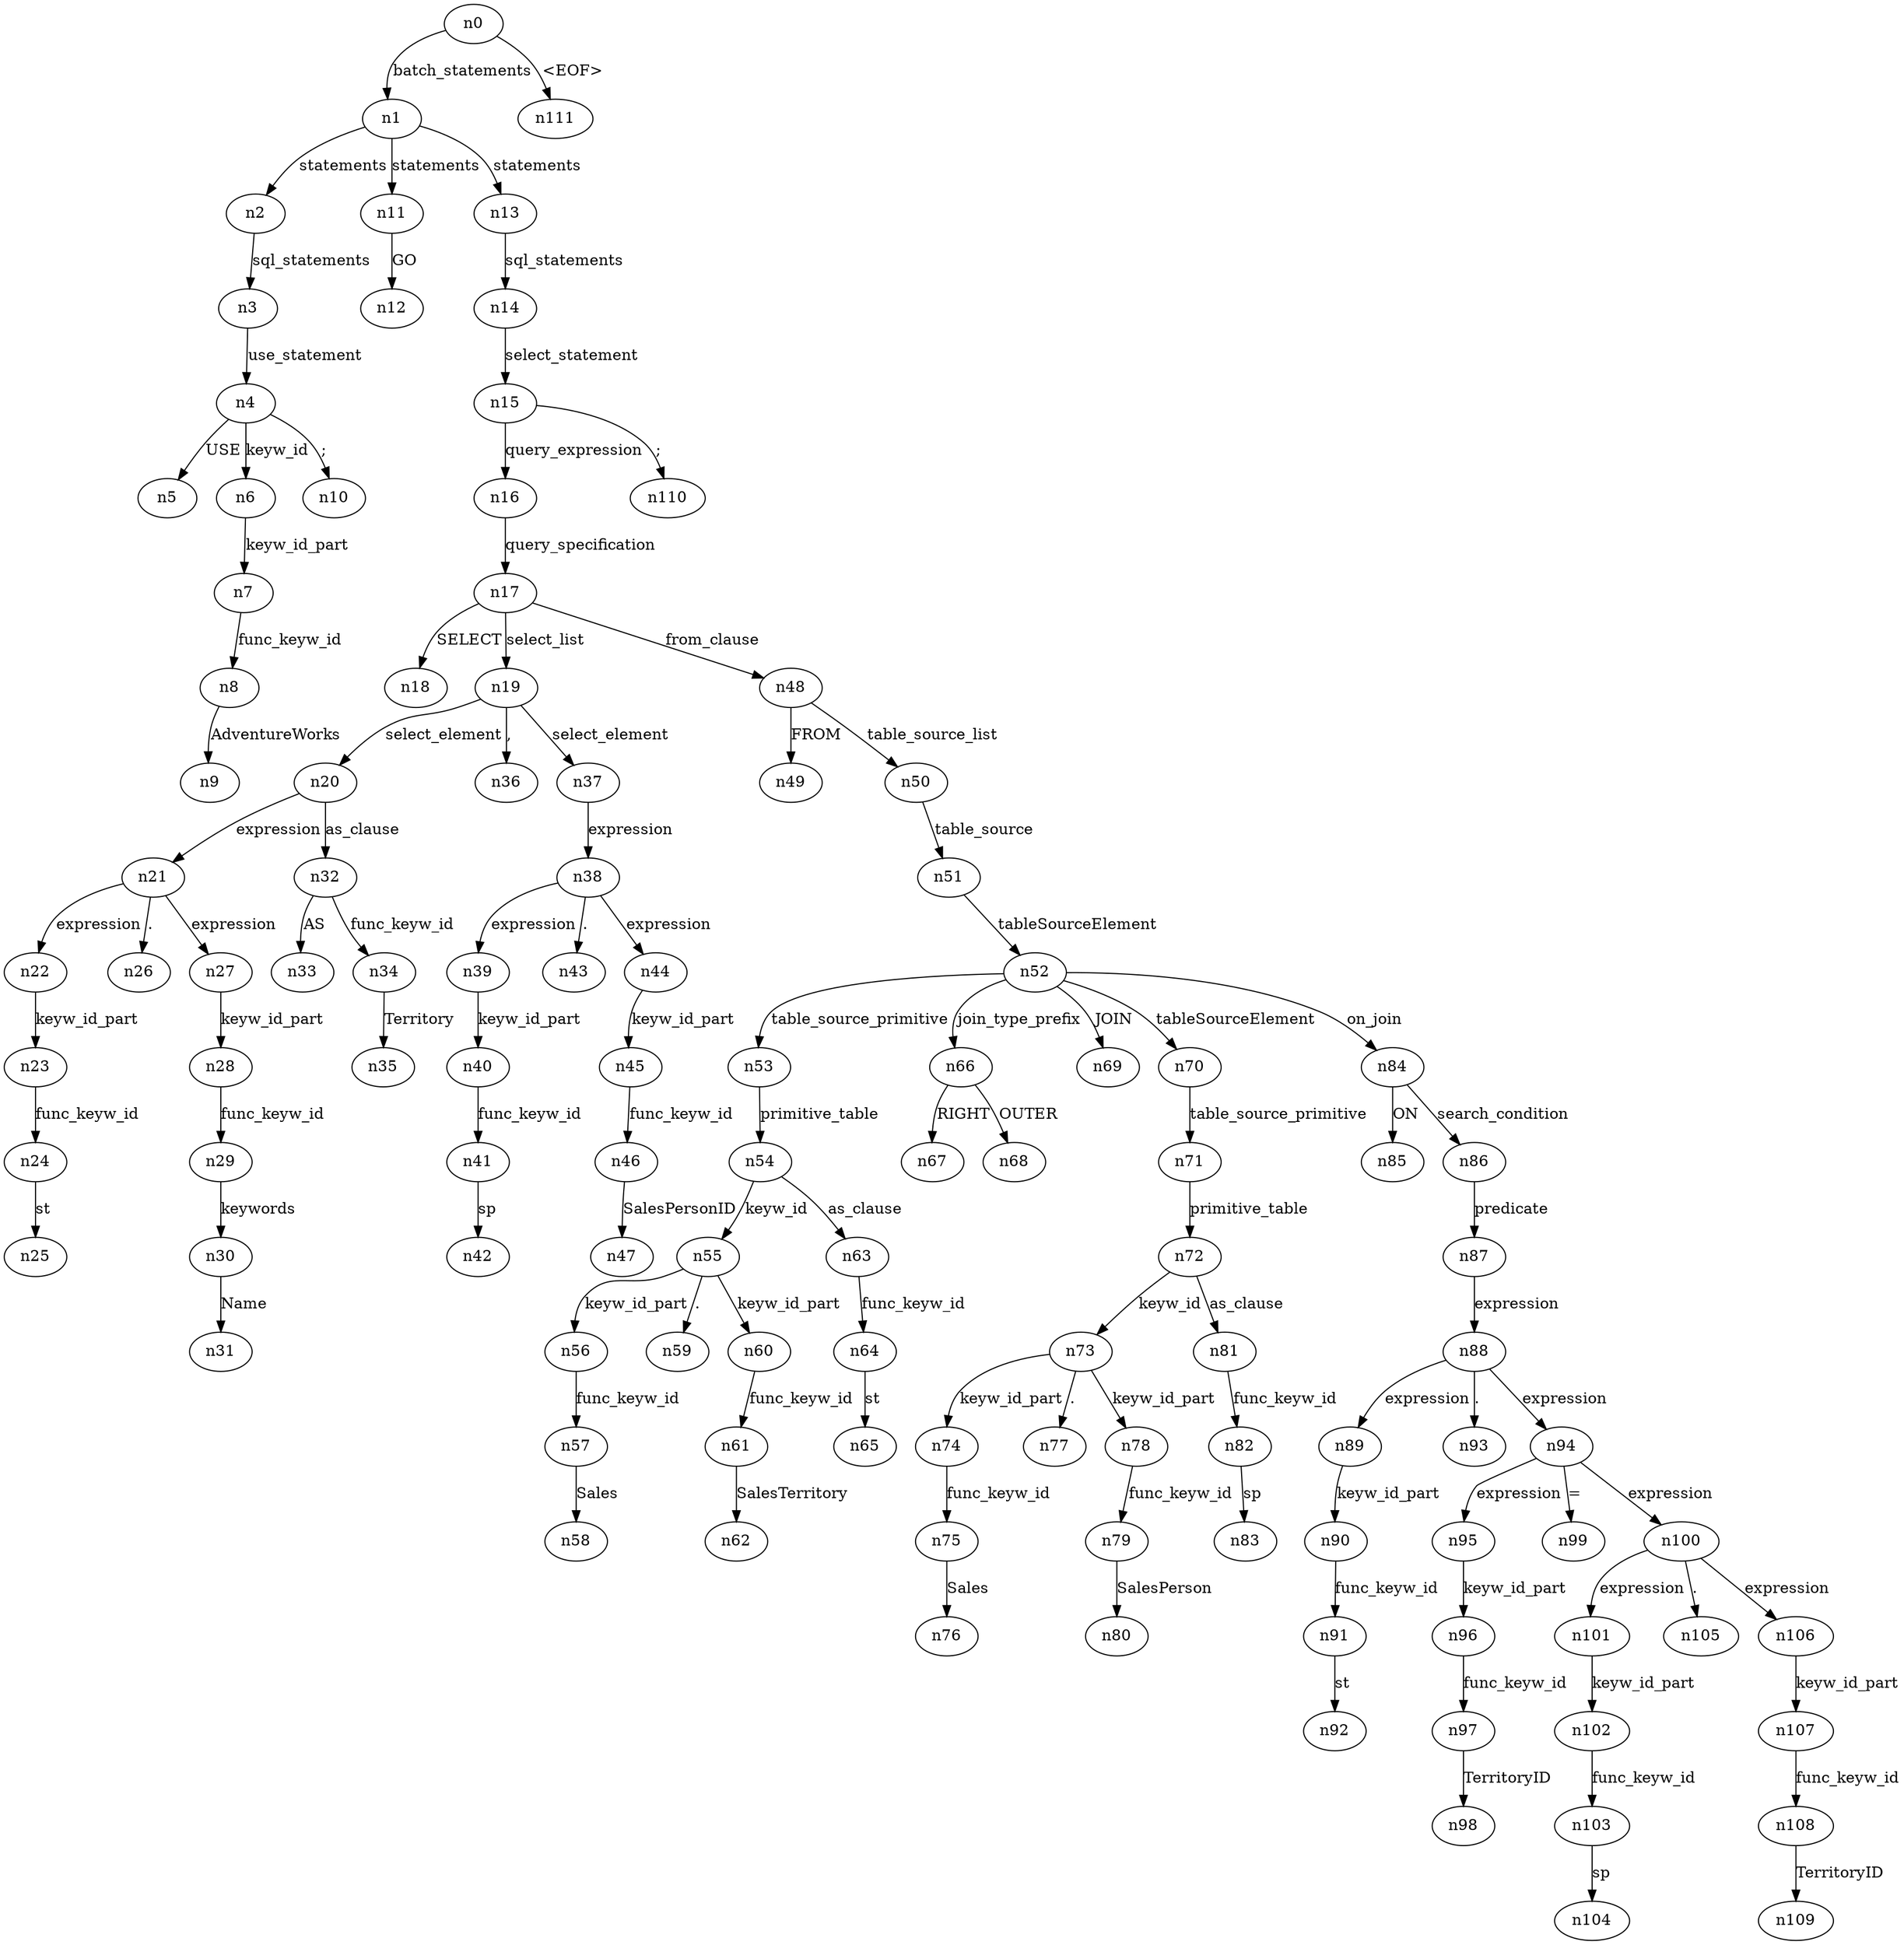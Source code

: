 digraph ParseTree {
  n0 -> n1 [label="batch_statements"];
  n1 -> n2 [label="statements"];
  n2 -> n3 [label="sql_statements"];
  n3 -> n4 [label="use_statement"];
  n4 -> n5 [label="USE"];
  n4 -> n6 [label="keyw_id"];
  n6 -> n7 [label="keyw_id_part"];
  n7 -> n8 [label="func_keyw_id"];
  n8 -> n9 [label="AdventureWorks"];
  n4 -> n10 [label=";"];
  n1 -> n11 [label="statements"];
  n11 -> n12 [label="GO"];
  n1 -> n13 [label="statements"];
  n13 -> n14 [label="sql_statements"];
  n14 -> n15 [label="select_statement"];
  n15 -> n16 [label="query_expression"];
  n16 -> n17 [label="query_specification"];
  n17 -> n18 [label="SELECT"];
  n17 -> n19 [label="select_list"];
  n19 -> n20 [label="select_element"];
  n20 -> n21 [label="expression"];
  n21 -> n22 [label="expression"];
  n22 -> n23 [label="keyw_id_part"];
  n23 -> n24 [label="func_keyw_id"];
  n24 -> n25 [label="st"];
  n21 -> n26 [label="."];
  n21 -> n27 [label="expression"];
  n27 -> n28 [label="keyw_id_part"];
  n28 -> n29 [label="func_keyw_id"];
  n29 -> n30 [label="keywords"];
  n30 -> n31 [label="Name"];
  n20 -> n32 [label="as_clause"];
  n32 -> n33 [label="AS"];
  n32 -> n34 [label="func_keyw_id"];
  n34 -> n35 [label="Territory"];
  n19 -> n36 [label=","];
  n19 -> n37 [label="select_element"];
  n37 -> n38 [label="expression"];
  n38 -> n39 [label="expression"];
  n39 -> n40 [label="keyw_id_part"];
  n40 -> n41 [label="func_keyw_id"];
  n41 -> n42 [label="sp"];
  n38 -> n43 [label="."];
  n38 -> n44 [label="expression"];
  n44 -> n45 [label="keyw_id_part"];
  n45 -> n46 [label="func_keyw_id"];
  n46 -> n47 [label="SalesPersonID"];
  n17 -> n48 [label="from_clause"];
  n48 -> n49 [label="FROM"];
  n48 -> n50 [label="table_source_list"];
  n50 -> n51 [label="table_source"];
  n51 -> n52 [label="tableSourceElement"];
  n52 -> n53 [label="table_source_primitive"];
  n53 -> n54 [label="primitive_table"];
  n54 -> n55 [label="keyw_id"];
  n55 -> n56 [label="keyw_id_part"];
  n56 -> n57 [label="func_keyw_id"];
  n57 -> n58 [label="Sales"];
  n55 -> n59 [label="."];
  n55 -> n60 [label="keyw_id_part"];
  n60 -> n61 [label="func_keyw_id"];
  n61 -> n62 [label="SalesTerritory"];
  n54 -> n63 [label="as_clause"];
  n63 -> n64 [label="func_keyw_id"];
  n64 -> n65 [label="st"];
  n52 -> n66 [label="join_type_prefix"];
  n66 -> n67 [label="RIGHT"];
  n66 -> n68 [label="OUTER"];
  n52 -> n69 [label="JOIN"];
  n52 -> n70 [label="tableSourceElement"];
  n70 -> n71 [label="table_source_primitive"];
  n71 -> n72 [label="primitive_table"];
  n72 -> n73 [label="keyw_id"];
  n73 -> n74 [label="keyw_id_part"];
  n74 -> n75 [label="func_keyw_id"];
  n75 -> n76 [label="Sales"];
  n73 -> n77 [label="."];
  n73 -> n78 [label="keyw_id_part"];
  n78 -> n79 [label="func_keyw_id"];
  n79 -> n80 [label="SalesPerson"];
  n72 -> n81 [label="as_clause"];
  n81 -> n82 [label="func_keyw_id"];
  n82 -> n83 [label="sp"];
  n52 -> n84 [label="on_join"];
  n84 -> n85 [label="ON"];
  n84 -> n86 [label="search_condition"];
  n86 -> n87 [label="predicate"];
  n87 -> n88 [label="expression"];
  n88 -> n89 [label="expression"];
  n89 -> n90 [label="keyw_id_part"];
  n90 -> n91 [label="func_keyw_id"];
  n91 -> n92 [label="st"];
  n88 -> n93 [label="."];
  n88 -> n94 [label="expression"];
  n94 -> n95 [label="expression"];
  n95 -> n96 [label="keyw_id_part"];
  n96 -> n97 [label="func_keyw_id"];
  n97 -> n98 [label="TerritoryID"];
  n94 -> n99 [label="="];
  n94 -> n100 [label="expression"];
  n100 -> n101 [label="expression"];
  n101 -> n102 [label="keyw_id_part"];
  n102 -> n103 [label="func_keyw_id"];
  n103 -> n104 [label="sp"];
  n100 -> n105 [label="."];
  n100 -> n106 [label="expression"];
  n106 -> n107 [label="keyw_id_part"];
  n107 -> n108 [label="func_keyw_id"];
  n108 -> n109 [label="TerritoryID"];
  n15 -> n110 [label=";"];
  n0 -> n111 [label="<EOF>"];
}